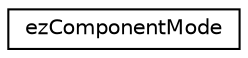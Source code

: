 digraph "Graphical Class Hierarchy"
{
 // LATEX_PDF_SIZE
  edge [fontname="Helvetica",fontsize="10",labelfontname="Helvetica",labelfontsize="10"];
  node [fontname="Helvetica",fontsize="10",shape=record];
  rankdir="LR";
  Node0 [label="ezComponentMode",height=0.2,width=0.4,color="black", fillcolor="white", style="filled",URL="$d5/d2a/structez_component_mode.htm",tooltip="Specifies the mode of a component. Dynamic components may change an object's transform,..."];
}

